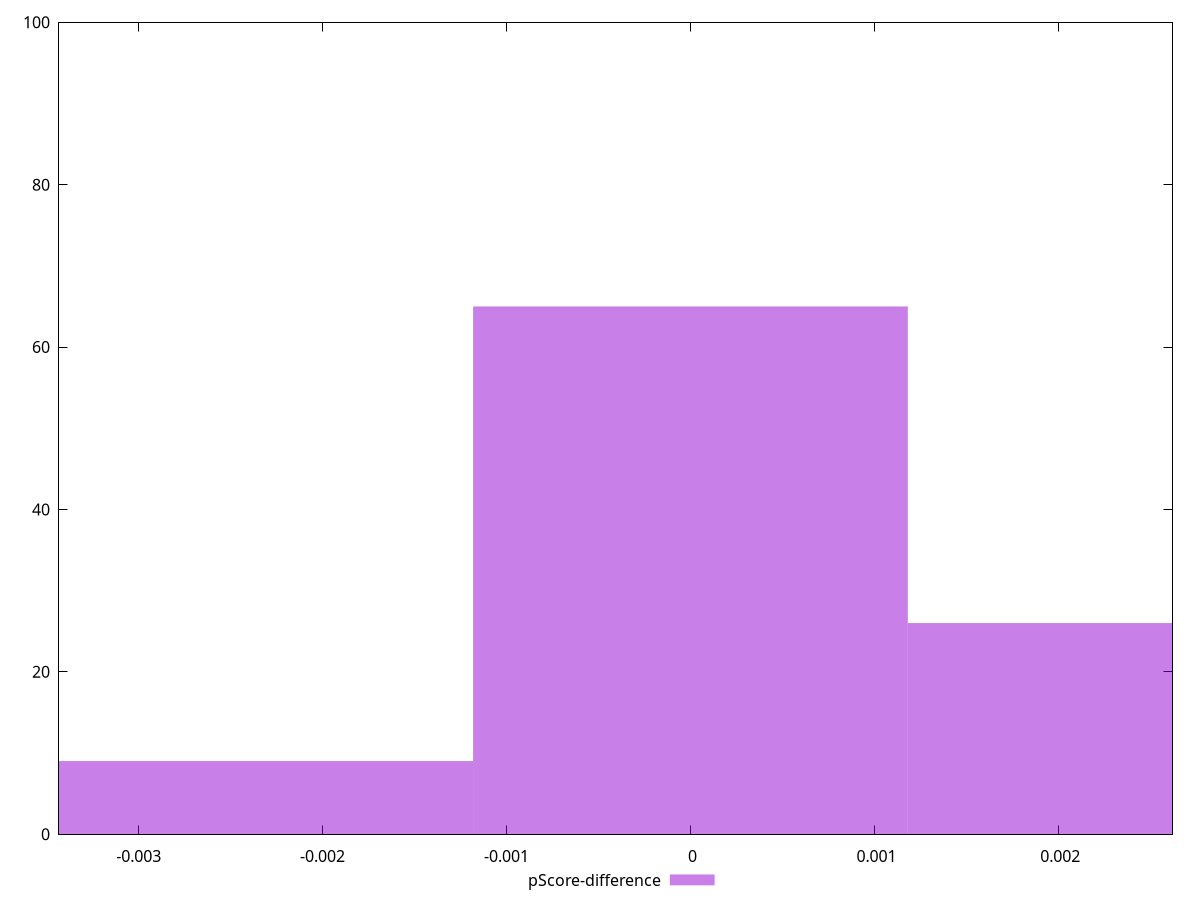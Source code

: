 reset

$pScoreDifference <<EOF
0.0023635145844176845 26
0 65
-0.0023635145844176845 9
EOF

set key outside below
set boxwidth 0.0023635145844176845
set xrange [-0.0034332750711248278:0.0026207559060266866]
set yrange [0:100]
set trange [0:100]
set style fill transparent solid 0.5 noborder
set terminal svg size 640, 490 enhanced background rgb 'white'
set output "reports/report_00031_2021-02-24T23-18-18.084Z/interactive/samples/astro/pScore-difference/histogram.svg"

plot $pScoreDifference title "pScore-difference" with boxes

reset
